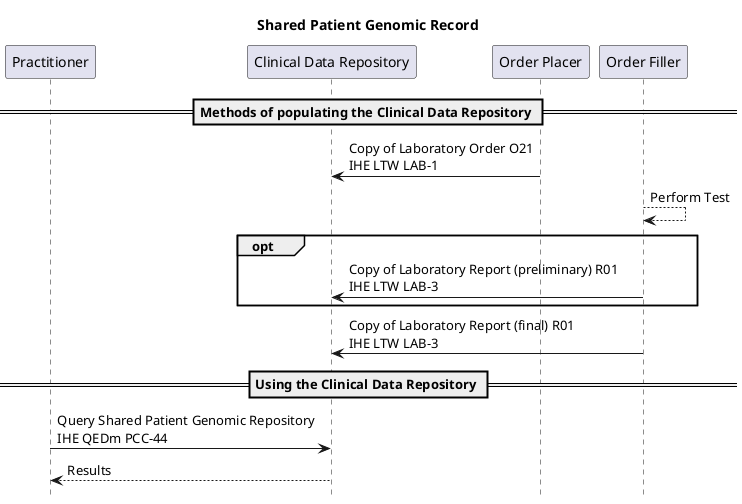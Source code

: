 @startuml

hide footbox

title "Shared Patient Genomic Record"

participant "Practitioner" as practitioner
participant "Clinical Data Repository" as CDR
participant "Order Placer" as OrderPlacer
participant "Order Filler" as OrderFiller


== Methods of populating the Clinical Data Repository ==

OrderPlacer -> CDR : Copy of Laboratory Order O21\nIHE LTW LAB-1
OrderFiller --> OrderFiller: Perform Test
opt
  OrderFiller -> CDR : Copy of Laboratory Report (preliminary) R01\nIHE LTW LAB-3
end
OrderFiller -> CDR : Copy of Laboratory Report (final) R01\nIHE LTW LAB-3

== Using the Clinical Data Repository ==

practitioner -> CDR: Query Shared Patient Genomic Repository\nIHE QEDm PCC-44
CDR --> practitioner: Results

@enduml
